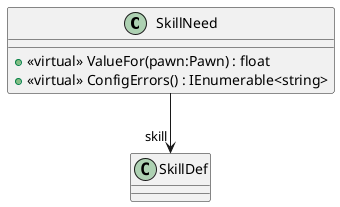 @startuml
class SkillNeed {
    + <<virtual>> ValueFor(pawn:Pawn) : float
    + <<virtual>> ConfigErrors() : IEnumerable<string>
}
SkillNeed --> "skill" SkillDef
@enduml
